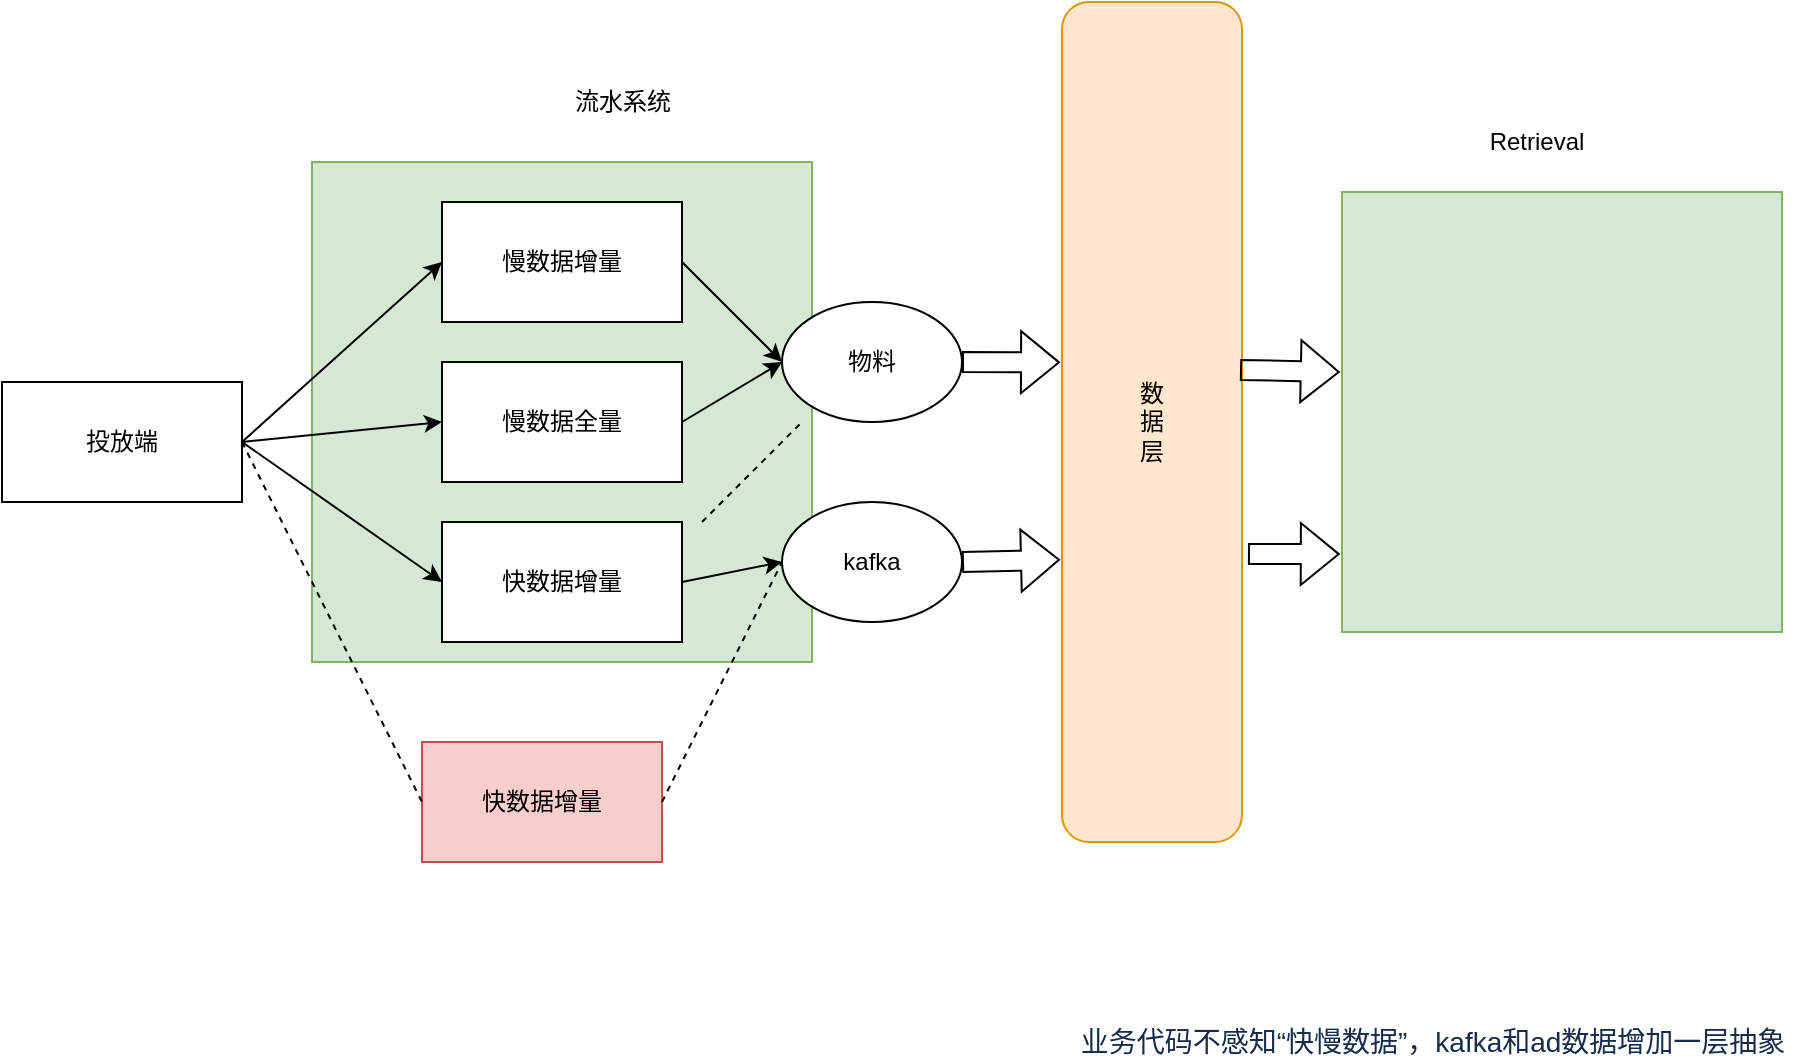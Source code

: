 <mxfile version="15.7.0" type="github">
  <diagram id="xan1WdsYl5U_JZHtSS4z" name="Page-1">
    <mxGraphModel dx="1172" dy="600" grid="1" gridSize="10" guides="1" tooltips="1" connect="1" arrows="1" fold="1" page="1" pageScale="1" pageWidth="827" pageHeight="1169" math="0" shadow="0">
      <root>
        <mxCell id="0" />
        <mxCell id="1" parent="0" />
        <mxCell id="_GjrKcRNIYfXeEP2VYHG-24" value="数&lt;br&gt;据&lt;br&gt;层" style="rounded=1;whiteSpace=wrap;html=1;fillColor=#ffe6cc;strokeColor=#d79b00;" vertex="1" parent="1">
          <mxGeometry x="560" y="80" width="90" height="420" as="geometry" />
        </mxCell>
        <mxCell id="_GjrKcRNIYfXeEP2VYHG-8" value="" style="whiteSpace=wrap;html=1;aspect=fixed;fillColor=#d5e8d4;strokeColor=#82b366;" vertex="1" parent="1">
          <mxGeometry x="185" y="160" width="250" height="250" as="geometry" />
        </mxCell>
        <mxCell id="_GjrKcRNIYfXeEP2VYHG-1" value="投放端" style="rounded=0;whiteSpace=wrap;html=1;" vertex="1" parent="1">
          <mxGeometry x="30" y="270" width="120" height="60" as="geometry" />
        </mxCell>
        <mxCell id="_GjrKcRNIYfXeEP2VYHG-2" value="慢数据增量" style="rounded=0;whiteSpace=wrap;html=1;" vertex="1" parent="1">
          <mxGeometry x="250" y="180" width="120" height="60" as="geometry" />
        </mxCell>
        <mxCell id="_GjrKcRNIYfXeEP2VYHG-3" value="慢数据全量" style="rounded=0;whiteSpace=wrap;html=1;" vertex="1" parent="1">
          <mxGeometry x="250" y="260" width="120" height="60" as="geometry" />
        </mxCell>
        <mxCell id="_GjrKcRNIYfXeEP2VYHG-4" value="快数据增量" style="rounded=0;whiteSpace=wrap;html=1;" vertex="1" parent="1">
          <mxGeometry x="250" y="340" width="120" height="60" as="geometry" />
        </mxCell>
        <mxCell id="_GjrKcRNIYfXeEP2VYHG-5" value="" style="endArrow=classic;html=1;rounded=0;exitX=1;exitY=0.5;exitDx=0;exitDy=0;entryX=0;entryY=0.5;entryDx=0;entryDy=0;" edge="1" parent="1" source="_GjrKcRNIYfXeEP2VYHG-1" target="_GjrKcRNIYfXeEP2VYHG-2">
          <mxGeometry width="50" height="50" relative="1" as="geometry">
            <mxPoint x="180" y="280" as="sourcePoint" />
            <mxPoint x="230" y="230" as="targetPoint" />
          </mxGeometry>
        </mxCell>
        <mxCell id="_GjrKcRNIYfXeEP2VYHG-6" value="" style="endArrow=classic;html=1;rounded=0;exitX=1;exitY=0.5;exitDx=0;exitDy=0;entryX=0;entryY=0.5;entryDx=0;entryDy=0;" edge="1" parent="1" source="_GjrKcRNIYfXeEP2VYHG-1" target="_GjrKcRNIYfXeEP2VYHG-4">
          <mxGeometry width="50" height="50" relative="1" as="geometry">
            <mxPoint x="170" y="300" as="sourcePoint" />
            <mxPoint x="440" y="310" as="targetPoint" />
          </mxGeometry>
        </mxCell>
        <mxCell id="_GjrKcRNIYfXeEP2VYHG-7" value="" style="endArrow=classic;html=1;rounded=0;exitX=1;exitY=0.5;exitDx=0;exitDy=0;entryX=0;entryY=0.5;entryDx=0;entryDy=0;" edge="1" parent="1" source="_GjrKcRNIYfXeEP2VYHG-1" target="_GjrKcRNIYfXeEP2VYHG-3">
          <mxGeometry width="50" height="50" relative="1" as="geometry">
            <mxPoint x="390" y="360" as="sourcePoint" />
            <mxPoint x="440" y="310" as="targetPoint" />
          </mxGeometry>
        </mxCell>
        <mxCell id="_GjrKcRNIYfXeEP2VYHG-9" value="流水系统" style="text;html=1;align=center;verticalAlign=middle;resizable=0;points=[];autosize=1;strokeColor=none;fillColor=none;" vertex="1" parent="1">
          <mxGeometry x="310" y="120" width="60" height="20" as="geometry" />
        </mxCell>
        <mxCell id="_GjrKcRNIYfXeEP2VYHG-12" value="" style="whiteSpace=wrap;html=1;aspect=fixed;fillColor=#d5e8d4;strokeColor=#82b366;" vertex="1" parent="1">
          <mxGeometry x="700" y="175" width="220" height="220" as="geometry" />
        </mxCell>
        <mxCell id="_GjrKcRNIYfXeEP2VYHG-13" value="" style="endArrow=classic;html=1;rounded=0;exitX=1;exitY=0.5;exitDx=0;exitDy=0;" edge="1" parent="1" source="_GjrKcRNIYfXeEP2VYHG-2">
          <mxGeometry width="50" height="50" relative="1" as="geometry">
            <mxPoint x="410" y="260" as="sourcePoint" />
            <mxPoint x="420" y="260" as="targetPoint" />
          </mxGeometry>
        </mxCell>
        <mxCell id="_GjrKcRNIYfXeEP2VYHG-14" value="" style="endArrow=classic;html=1;rounded=0;exitX=1;exitY=0.5;exitDx=0;exitDy=0;entryX=0.94;entryY=0.4;entryDx=0;entryDy=0;entryPerimeter=0;" edge="1" parent="1" source="_GjrKcRNIYfXeEP2VYHG-3" target="_GjrKcRNIYfXeEP2VYHG-8">
          <mxGeometry width="50" height="50" relative="1" as="geometry">
            <mxPoint x="380" y="284.5" as="sourcePoint" />
            <mxPoint x="460" y="290" as="targetPoint" />
          </mxGeometry>
        </mxCell>
        <mxCell id="_GjrKcRNIYfXeEP2VYHG-17" value="物料" style="ellipse;whiteSpace=wrap;html=1;" vertex="1" parent="1">
          <mxGeometry x="420" y="230" width="90" height="60" as="geometry" />
        </mxCell>
        <mxCell id="_GjrKcRNIYfXeEP2VYHG-18" value="kafka" style="ellipse;whiteSpace=wrap;html=1;" vertex="1" parent="1">
          <mxGeometry x="420" y="330" width="90" height="60" as="geometry" />
        </mxCell>
        <mxCell id="_GjrKcRNIYfXeEP2VYHG-19" value="" style="endArrow=classic;html=1;rounded=0;entryX=0;entryY=0.5;entryDx=0;entryDy=0;" edge="1" parent="1" target="_GjrKcRNIYfXeEP2VYHG-18">
          <mxGeometry width="50" height="50" relative="1" as="geometry">
            <mxPoint x="370" y="370" as="sourcePoint" />
            <mxPoint x="420" y="320" as="targetPoint" />
          </mxGeometry>
        </mxCell>
        <mxCell id="_GjrKcRNIYfXeEP2VYHG-22" value="" style="shape=flexArrow;endArrow=classic;html=1;rounded=0;exitX=1;exitY=0.5;exitDx=0;exitDy=0;entryX=-0.011;entryY=0.429;entryDx=0;entryDy=0;entryPerimeter=0;" edge="1" parent="1" source="_GjrKcRNIYfXeEP2VYHG-17" target="_GjrKcRNIYfXeEP2VYHG-24">
          <mxGeometry width="50" height="50" relative="1" as="geometry">
            <mxPoint x="550" y="280" as="sourcePoint" />
            <mxPoint x="540" y="260" as="targetPoint" />
          </mxGeometry>
        </mxCell>
        <mxCell id="_GjrKcRNIYfXeEP2VYHG-23" value="" style="shape=flexArrow;endArrow=classic;html=1;rounded=0;exitX=1;exitY=0.5;exitDx=0;exitDy=0;entryX=-0.011;entryY=0.664;entryDx=0;entryDy=0;entryPerimeter=0;" edge="1" parent="1" source="_GjrKcRNIYfXeEP2VYHG-18" target="_GjrKcRNIYfXeEP2VYHG-24">
          <mxGeometry width="50" height="50" relative="1" as="geometry">
            <mxPoint x="370" y="370" as="sourcePoint" />
            <mxPoint x="420" y="320" as="targetPoint" />
          </mxGeometry>
        </mxCell>
        <mxCell id="_GjrKcRNIYfXeEP2VYHG-25" value="" style="shape=flexArrow;endArrow=classic;html=1;rounded=0;entryX=-0.005;entryY=0.409;entryDx=0;entryDy=0;entryPerimeter=0;exitX=0.989;exitY=0.438;exitDx=0;exitDy=0;exitPerimeter=0;" edge="1" parent="1" source="_GjrKcRNIYfXeEP2VYHG-24" target="_GjrKcRNIYfXeEP2VYHG-12">
          <mxGeometry width="50" height="50" relative="1" as="geometry">
            <mxPoint x="650" y="260" as="sourcePoint" />
            <mxPoint x="569.01" y="265.18" as="targetPoint" />
          </mxGeometry>
        </mxCell>
        <mxCell id="_GjrKcRNIYfXeEP2VYHG-26" value="" style="shape=flexArrow;endArrow=classic;html=1;rounded=0;entryX=-0.005;entryY=0.823;entryDx=0;entryDy=0;entryPerimeter=0;exitX=1.033;exitY=0.657;exitDx=0;exitDy=0;exitPerimeter=0;" edge="1" parent="1" source="_GjrKcRNIYfXeEP2VYHG-24" target="_GjrKcRNIYfXeEP2VYHG-12">
          <mxGeometry width="50" height="50" relative="1" as="geometry">
            <mxPoint x="659.01" y="273.96" as="sourcePoint" />
            <mxPoint x="704.94" y="274.1" as="targetPoint" />
          </mxGeometry>
        </mxCell>
        <mxCell id="_GjrKcRNIYfXeEP2VYHG-27" value="Retrieval" style="text;html=1;align=center;verticalAlign=middle;resizable=0;points=[];autosize=1;strokeColor=none;fillColor=none;" vertex="1" parent="1">
          <mxGeometry x="767" y="140" width="60" height="20" as="geometry" />
        </mxCell>
        <mxCell id="_GjrKcRNIYfXeEP2VYHG-28" value="快数据增量" style="rounded=0;whiteSpace=wrap;html=1;fillColor=#f8cecc;strokeColor=#b85450;" vertex="1" parent="1">
          <mxGeometry x="240" y="450" width="120" height="60" as="geometry" />
        </mxCell>
        <mxCell id="_GjrKcRNIYfXeEP2VYHG-30" value="" style="endArrow=none;dashed=1;html=1;rounded=0;" edge="1" parent="1">
          <mxGeometry width="50" height="50" relative="1" as="geometry">
            <mxPoint x="380" y="340" as="sourcePoint" />
            <mxPoint x="430" y="290" as="targetPoint" />
          </mxGeometry>
        </mxCell>
        <mxCell id="_GjrKcRNIYfXeEP2VYHG-32" value="" style="endArrow=none;dashed=1;html=1;rounded=0;exitX=1;exitY=0.5;exitDx=0;exitDy=0;entryX=0;entryY=0.5;entryDx=0;entryDy=0;" edge="1" parent="1" source="_GjrKcRNIYfXeEP2VYHG-1" target="_GjrKcRNIYfXeEP2VYHG-28">
          <mxGeometry width="50" height="50" relative="1" as="geometry">
            <mxPoint x="110" y="440" as="sourcePoint" />
            <mxPoint x="160" y="390" as="targetPoint" />
          </mxGeometry>
        </mxCell>
        <mxCell id="_GjrKcRNIYfXeEP2VYHG-34" value="" style="endArrow=none;dashed=1;html=1;rounded=0;exitX=1;exitY=0.5;exitDx=0;exitDy=0;entryX=0;entryY=0.5;entryDx=0;entryDy=0;" edge="1" parent="1" source="_GjrKcRNIYfXeEP2VYHG-28" target="_GjrKcRNIYfXeEP2VYHG-18">
          <mxGeometry width="50" height="50" relative="1" as="geometry">
            <mxPoint x="260" y="610" as="sourcePoint" />
            <mxPoint x="310" y="560" as="targetPoint" />
          </mxGeometry>
        </mxCell>
        <mxCell id="_GjrKcRNIYfXeEP2VYHG-36" value="&lt;span style=&quot;color: rgb(23 , 43 , 77) ; font-family: , &amp;#34;system-ui&amp;#34; , &amp;#34;segoe ui&amp;#34; , &amp;#34;roboto&amp;#34; , &amp;#34;oxygen&amp;#34; , &amp;#34;ubuntu&amp;#34; , &amp;#34;fira sans&amp;#34; , &amp;#34;droid sans&amp;#34; , &amp;#34;helvetica neue&amp;#34; , sans-serif ; font-size: 14px ; text-align: left ; background-color: rgb(255 , 255 , 255)&quot;&gt;业务代码不感知“快慢数据”，kafka和ad数据增加一层抽象&lt;/span&gt;" style="text;html=1;align=center;verticalAlign=middle;resizable=0;points=[];autosize=1;strokeColor=none;fillColor=none;" vertex="1" parent="1">
          <mxGeometry x="560" y="590" width="370" height="20" as="geometry" />
        </mxCell>
      </root>
    </mxGraphModel>
  </diagram>
</mxfile>
